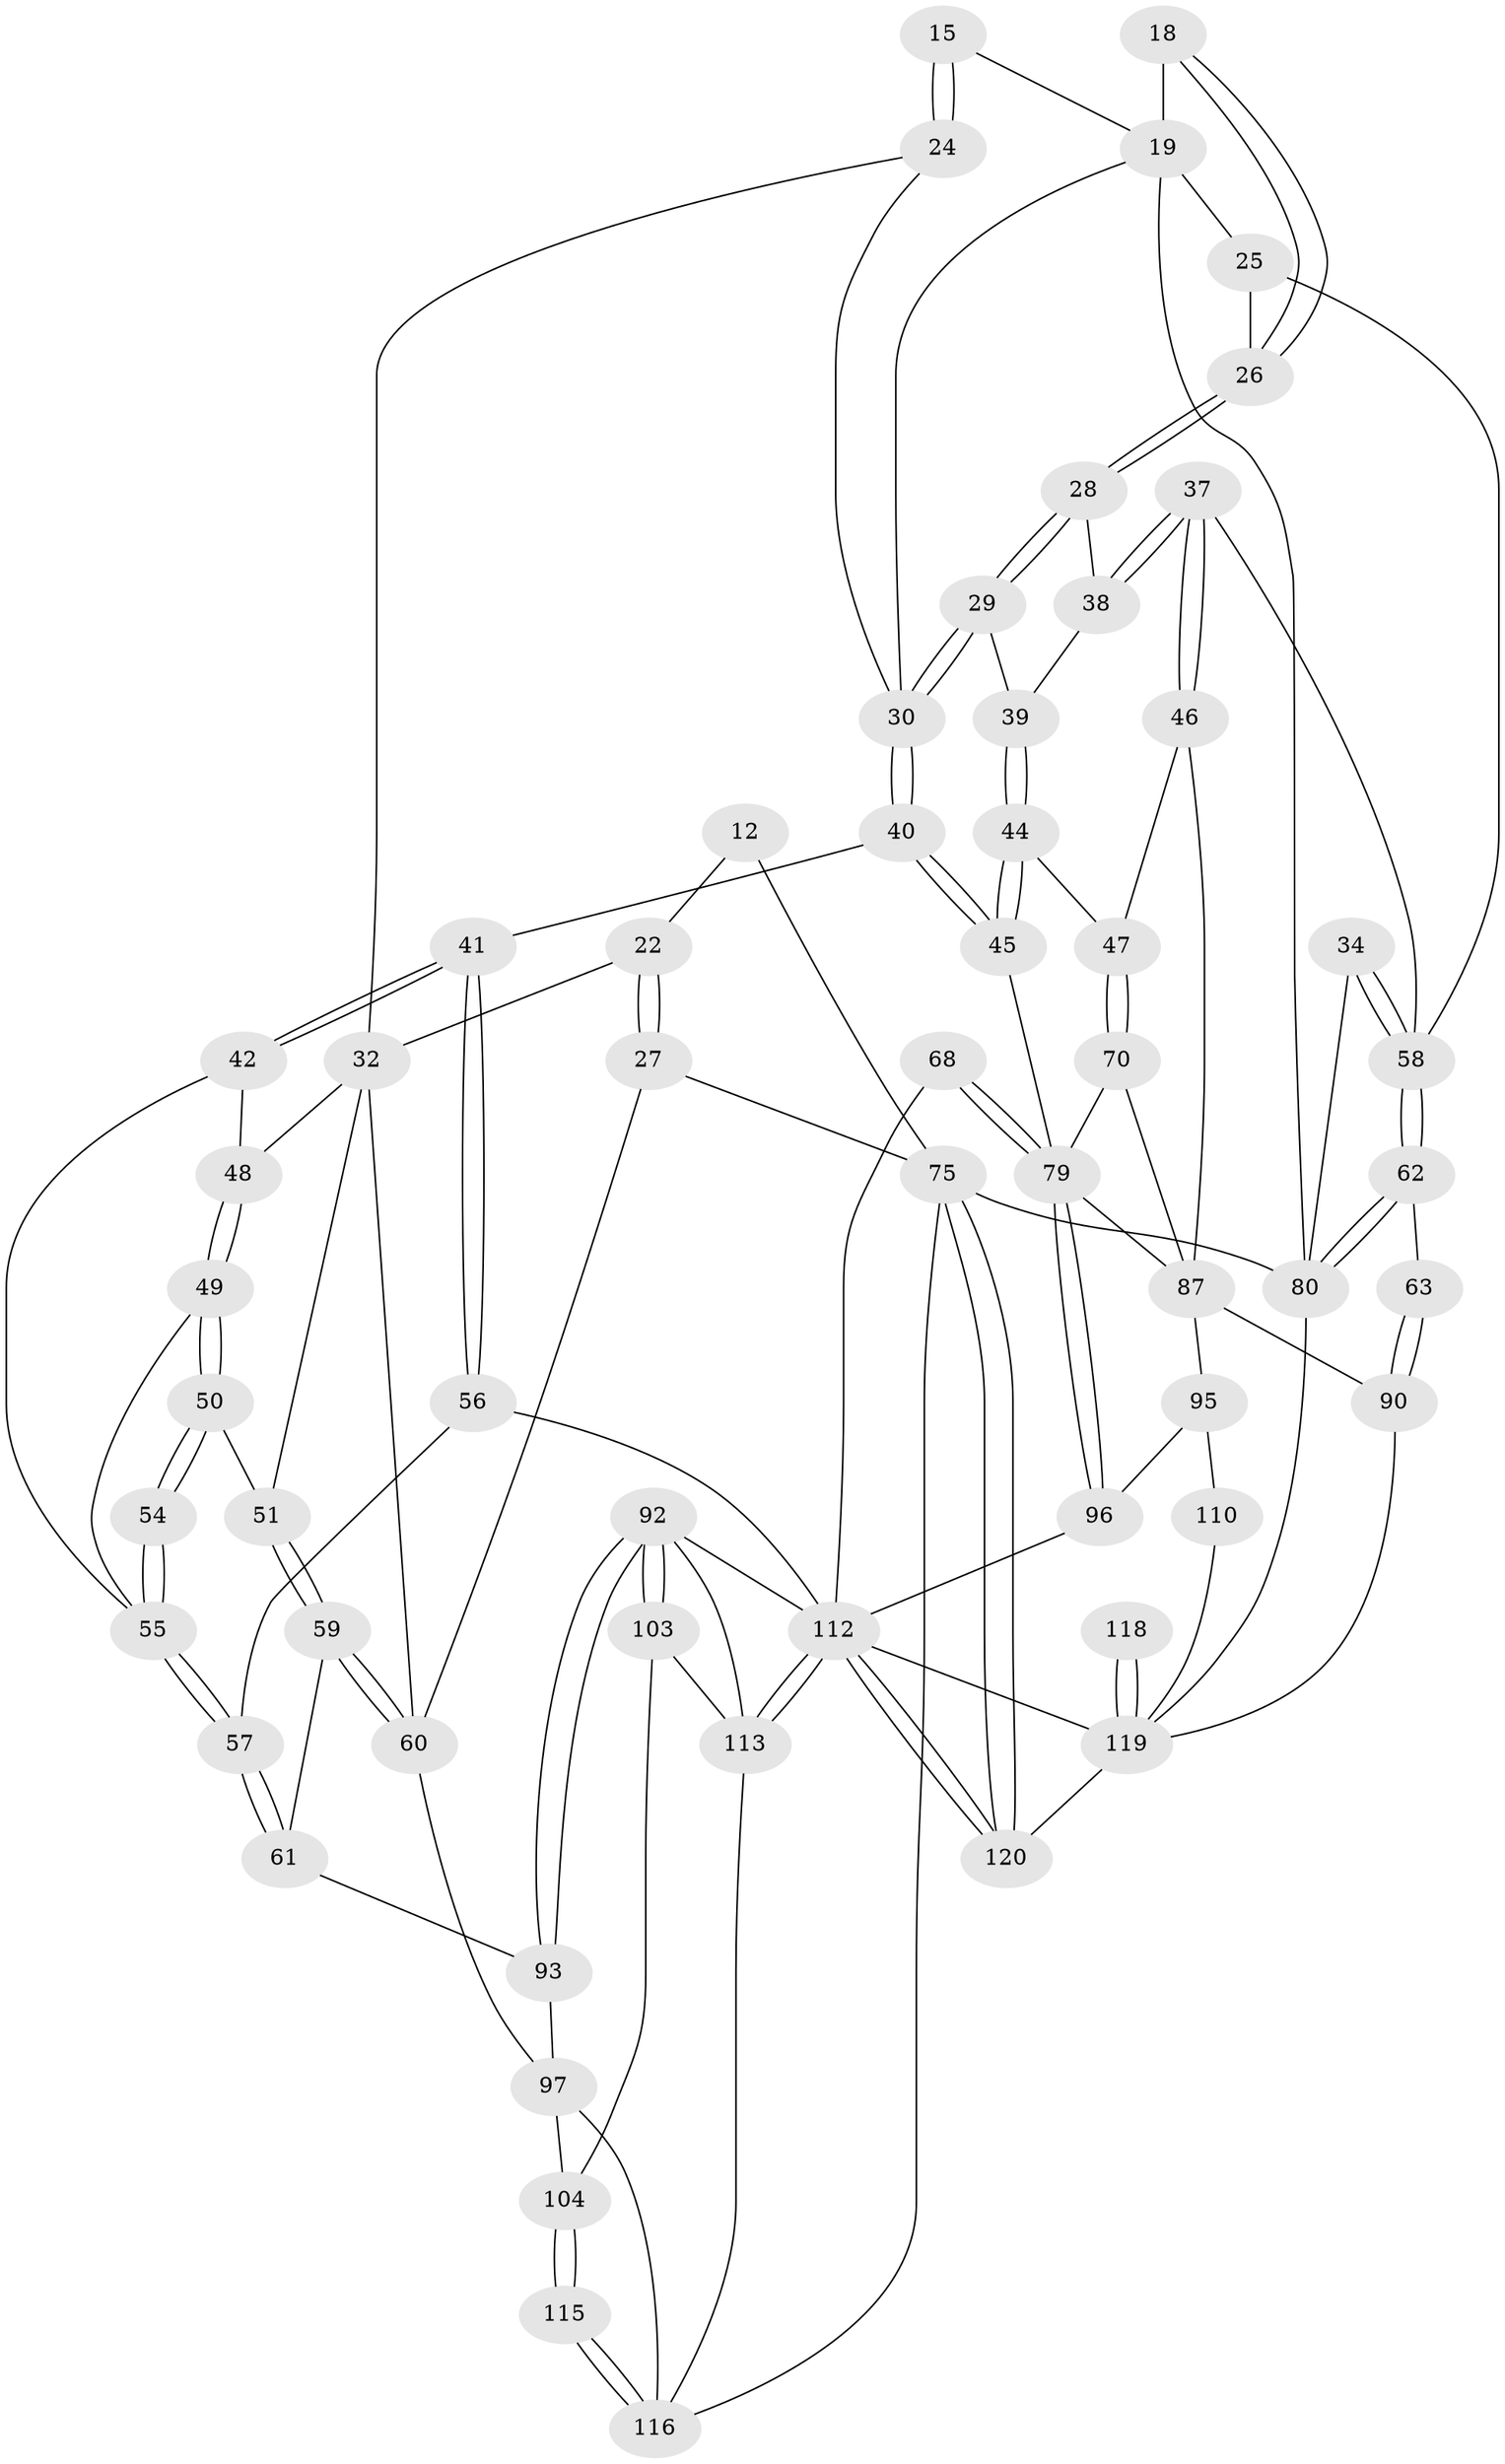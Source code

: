 // original degree distribution, {3: 0.016666666666666666, 4: 0.225, 5: 0.55, 6: 0.20833333333333334}
// Generated by graph-tools (version 1.1) at 2025/02/03/05/25 17:02:49]
// undirected, 60 vertices, 135 edges
graph export_dot {
graph [start="1"]
  node [color=gray90,style=filled];
  12 [pos="+0.29712192468050336+0.051317235923384476",super="+6"];
  15 [pos="+0.5559209091880002+0.11868199306001945",super="+7"];
  18 [pos="+0.7176755897322806+0.15781045539635744",super="+16"];
  19 [pos="+0.6804488215828999+0.11919820525911715",super="+14+17"];
  22 [pos="+0.25234423343853984+0.12139991905683147",super="+11"];
  24 [pos="+0.5486520986608687+0.18136665726518855",super="+8"];
  25 [pos="+0.8514055439614934+0.17491858030751783"];
  26 [pos="+0.72102691895178+0.16802696000501713"];
  27 [pos="+0+0.12916237025437116",super="+21"];
  28 [pos="+0.7104974908517684+0.2032074105106187"];
  29 [pos="+0.6472341472436685+0.22482929262009085"];
  30 [pos="+0.5790639942780985+0.24449149953939978",super="+23"];
  32 [pos="+0.14745153354682902+0.28571505788788637",super="+31+10"];
  34 [pos="+1+0.2149595824070929"];
  37 [pos="+0.8140783537674839+0.3196558571868306"];
  38 [pos="+0.71363117400407+0.20812465420953266"];
  39 [pos="+0.694864029779093+0.26853968300888054"];
  40 [pos="+0.5687115724986057+0.32868788107726044"];
  41 [pos="+0.498272872195362+0.34465506658088363"];
  42 [pos="+0.404991338514225+0.2989759595823901"];
  44 [pos="+0.6868536733803949+0.36581917369969486"];
  45 [pos="+0.6213943400294989+0.3737238977115167"];
  46 [pos="+0.8061360701417792+0.33496122570593106"];
  47 [pos="+0.7289527560163241+0.3651410920464838"];
  48 [pos="+0.28640347864772164+0.2948032104957685",super="+43"];
  49 [pos="+0.28728469955183183+0.33533701042411806"];
  50 [pos="+0.2391650568790011+0.378825376236262"];
  51 [pos="+0.23177484721556324+0.37747463440279083"];
  54 [pos="+0.28640868676476366+0.4170913749192352"];
  55 [pos="+0.34023359156274563+0.5012053528081784",super="+52+53"];
  56 [pos="+0.403318053145394+0.532406896002491"];
  57 [pos="+0.34755921390048333+0.530277480332096"];
  58 [pos="+1+0.49705679730351643",super="+36+35"];
  59 [pos="+0.18289804652771613+0.4603178188142387"];
  60 [pos="+0+0.3940149967345794",super="+33"];
  61 [pos="+0.2939486102983702+0.5629947470778732"];
  62 [pos="+1+0.5026477587855138"];
  63 [pos="+1+0.5077154652873167"];
  68 [pos="+0.561593397784184+0.6025937379446793"];
  70 [pos="+0.7511496116861875+0.4987855561589904"];
  75 [pos="+0+1",super="+5"];
  79 [pos="+0.5834322274120785+0.6228513186164826",super="+78+71+67"];
  80 [pos="+1+1",super="+4"];
  87 [pos="+0.8116380557299806+0.7377848664411697",super="+77+76"];
  90 [pos="+0.8759130386357117+0.8022425835809397",super="+86+64"];
  92 [pos="+0.21528560056244844+0.7539875909315115",super="+91"];
  93 [pos="+0.1474200495986267+0.7268405913162498",super="+88"];
  95 [pos="+0.6678338555348469+0.7637226535736366",super="+94"];
  96 [pos="+0.5941895825815698+0.7015135350318172"];
  97 [pos="+0.11998627221514478+0.7272747226887413",super="+89"];
  103 [pos="+0.2163658548309209+0.7948375113382625"];
  104 [pos="+0.1719814901796968+0.8237208617401499",super="+101+102"];
  110 [pos="+0.7210321234174359+0.8488032798378923",super="+106"];
  112 [pos="+0.3801711362620959+1",super="+109+98+82"];
  113 [pos="+0.29212409586358185+0.96355208079373",super="+111+105"];
  115 [pos="+0.12994309058156464+0.8645319786939485"];
  116 [pos="+0.14260092766126972+0.9131784780209665",super="+74"];
  118 [pos="+0.6623271402672517+0.9822817339247547"];
  119 [pos="+0.8824396365867635+1",super="+100+114+117"];
  120 [pos="+0.38030963440846755+1"];
  12 -- 22;
  12 -- 75;
  15 -- 24 [weight=2];
  15 -- 24;
  15 -- 19 [weight=2];
  18 -- 19 [weight=3];
  18 -- 26;
  18 -- 26;
  19 -- 80;
  19 -- 25;
  19 -- 30;
  22 -- 27 [weight=2];
  22 -- 27;
  22 -- 32;
  24 -- 30;
  24 -- 32;
  25 -- 26;
  25 -- 58;
  26 -- 28;
  26 -- 28;
  27 -- 75;
  27 -- 60;
  28 -- 29;
  28 -- 29;
  28 -- 38;
  29 -- 30;
  29 -- 30;
  29 -- 39;
  30 -- 40;
  30 -- 40;
  32 -- 51;
  32 -- 48 [weight=2];
  32 -- 60;
  34 -- 58 [weight=2];
  34 -- 58;
  34 -- 80;
  37 -- 38;
  37 -- 38;
  37 -- 46;
  37 -- 46;
  37 -- 58;
  38 -- 39;
  39 -- 44;
  39 -- 44;
  40 -- 41;
  40 -- 45;
  40 -- 45;
  41 -- 42;
  41 -- 42;
  41 -- 56;
  41 -- 56;
  42 -- 55;
  42 -- 48;
  44 -- 45;
  44 -- 45;
  44 -- 47;
  45 -- 79;
  46 -- 47;
  46 -- 87;
  47 -- 70;
  47 -- 70;
  48 -- 49;
  48 -- 49;
  49 -- 50;
  49 -- 50;
  49 -- 55;
  50 -- 51;
  50 -- 54;
  50 -- 54;
  51 -- 59;
  51 -- 59;
  54 -- 55 [weight=2];
  54 -- 55;
  55 -- 57;
  55 -- 57;
  56 -- 57;
  56 -- 112;
  57 -- 61;
  57 -- 61;
  58 -- 62;
  58 -- 62;
  59 -- 60;
  59 -- 60;
  59 -- 61;
  60 -- 97;
  61 -- 93;
  62 -- 63;
  62 -- 80;
  62 -- 80;
  63 -- 90 [weight=2];
  63 -- 90;
  68 -- 79 [weight=2];
  68 -- 79;
  68 -- 112;
  70 -- 79;
  70 -- 87;
  75 -- 120;
  75 -- 120;
  75 -- 80 [weight=2];
  75 -- 116;
  79 -- 96;
  79 -- 96;
  79 -- 87;
  80 -- 119;
  87 -- 90 [weight=3];
  87 -- 95;
  90 -- 119;
  92 -- 93 [weight=2];
  92 -- 93;
  92 -- 103;
  92 -- 103;
  92 -- 112;
  92 -- 113;
  93 -- 97 [weight=2];
  95 -- 96;
  95 -- 110 [weight=2];
  96 -- 112;
  97 -- 104 [weight=2];
  97 -- 116;
  103 -- 104;
  103 -- 113;
  104 -- 115 [weight=2];
  104 -- 115;
  110 -- 119 [weight=2];
  112 -- 113 [weight=2];
  112 -- 113;
  112 -- 120;
  112 -- 120;
  112 -- 119;
  113 -- 116;
  115 -- 116;
  115 -- 116;
  118 -- 119 [weight=3];
  118 -- 119;
  119 -- 120;
}
